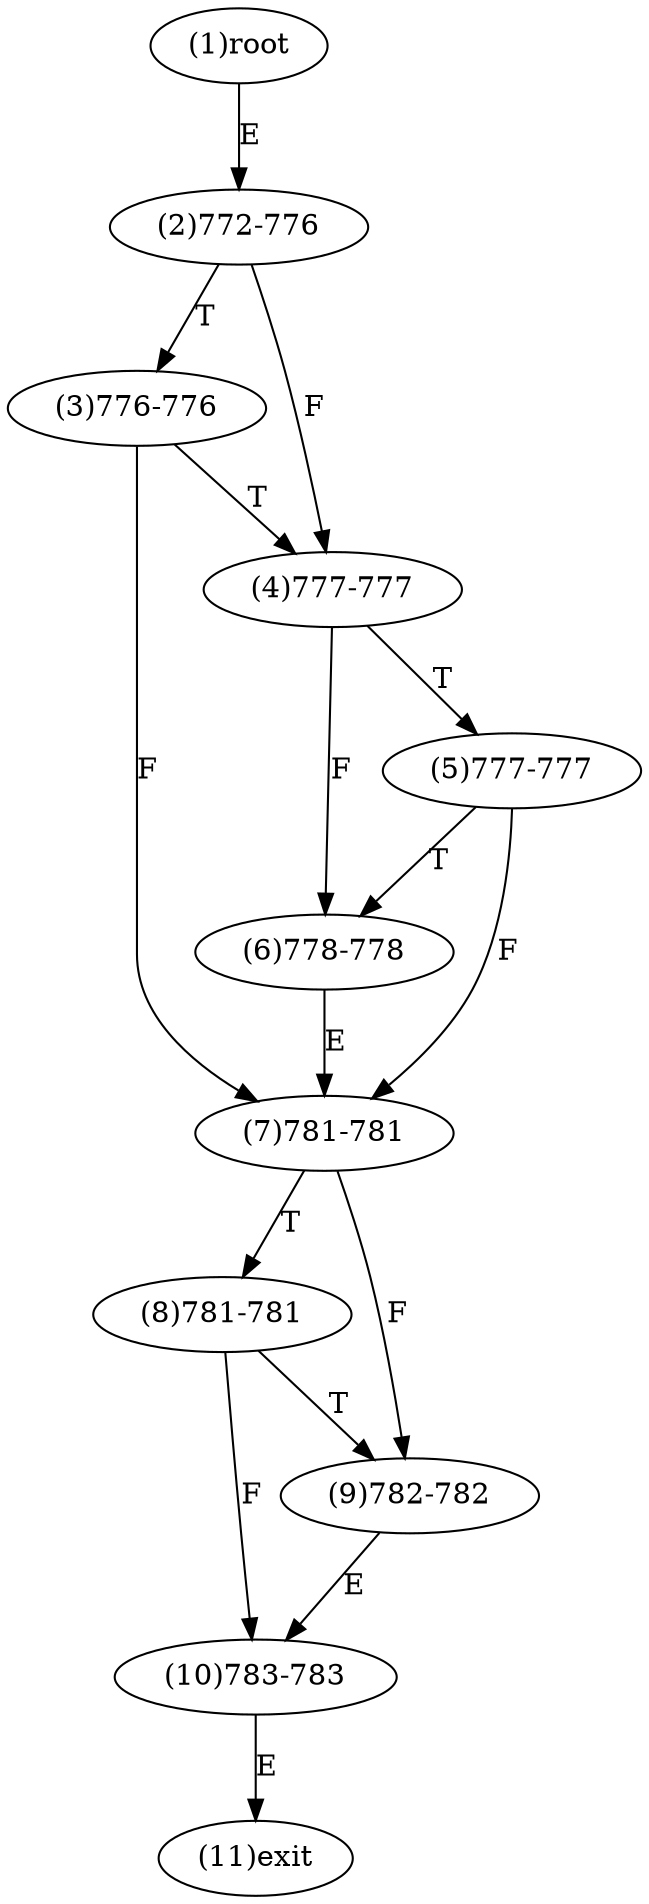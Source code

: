 digraph "" { 
1[ label="(1)root"];
2[ label="(2)772-776"];
3[ label="(3)776-776"];
4[ label="(4)777-777"];
5[ label="(5)777-777"];
6[ label="(6)778-778"];
7[ label="(7)781-781"];
8[ label="(8)781-781"];
9[ label="(9)782-782"];
10[ label="(10)783-783"];
11[ label="(11)exit"];
1->2[ label="E"];
2->4[ label="F"];
2->3[ label="T"];
3->7[ label="F"];
3->4[ label="T"];
4->6[ label="F"];
4->5[ label="T"];
5->7[ label="F"];
5->6[ label="T"];
6->7[ label="E"];
7->9[ label="F"];
7->8[ label="T"];
8->10[ label="F"];
8->9[ label="T"];
9->10[ label="E"];
10->11[ label="E"];
}